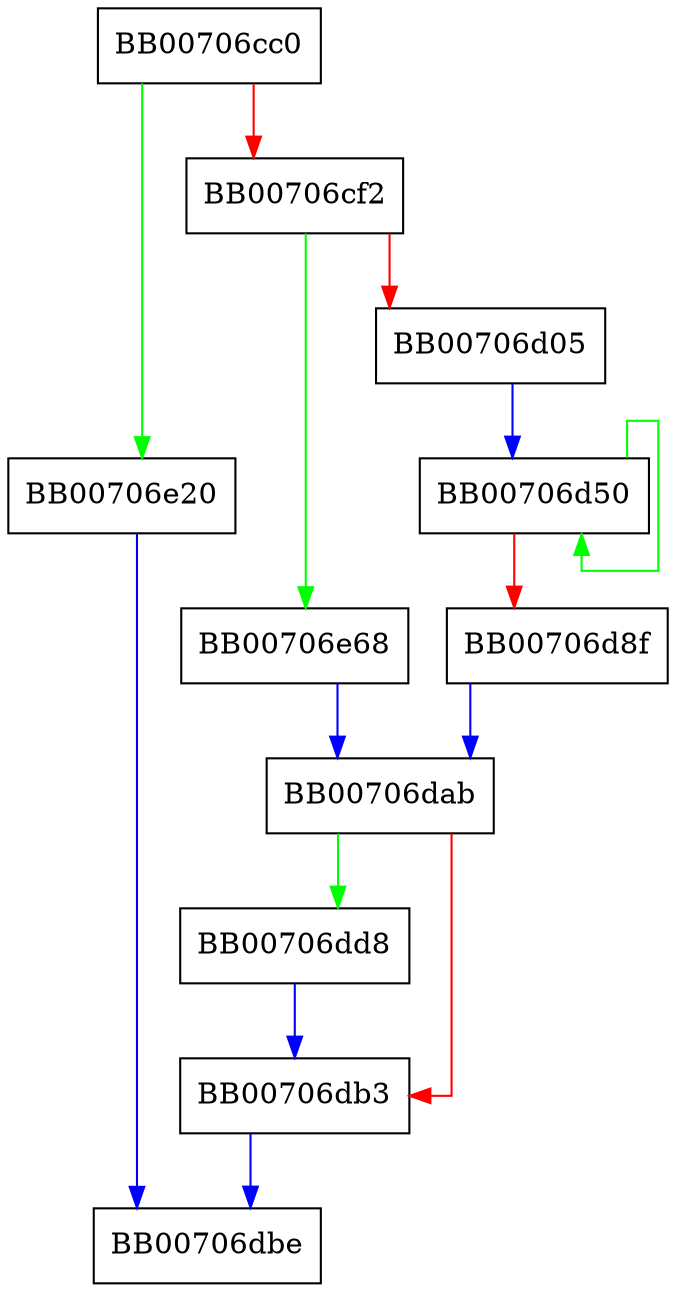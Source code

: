 digraph ossl_cipher_hw_generic_cfb1 {
  node [shape="box"];
  graph [splines=ortho];
  BB00706cc0 -> BB00706e20 [color="green"];
  BB00706cc0 -> BB00706cf2 [color="red"];
  BB00706cf2 -> BB00706e68 [color="green"];
  BB00706cf2 -> BB00706d05 [color="red"];
  BB00706d05 -> BB00706d50 [color="blue"];
  BB00706d50 -> BB00706d50 [color="green"];
  BB00706d50 -> BB00706d8f [color="red"];
  BB00706d8f -> BB00706dab [color="blue"];
  BB00706dab -> BB00706dd8 [color="green"];
  BB00706dab -> BB00706db3 [color="red"];
  BB00706db3 -> BB00706dbe [color="blue"];
  BB00706dd8 -> BB00706db3 [color="blue"];
  BB00706e20 -> BB00706dbe [color="blue"];
  BB00706e68 -> BB00706dab [color="blue"];
}